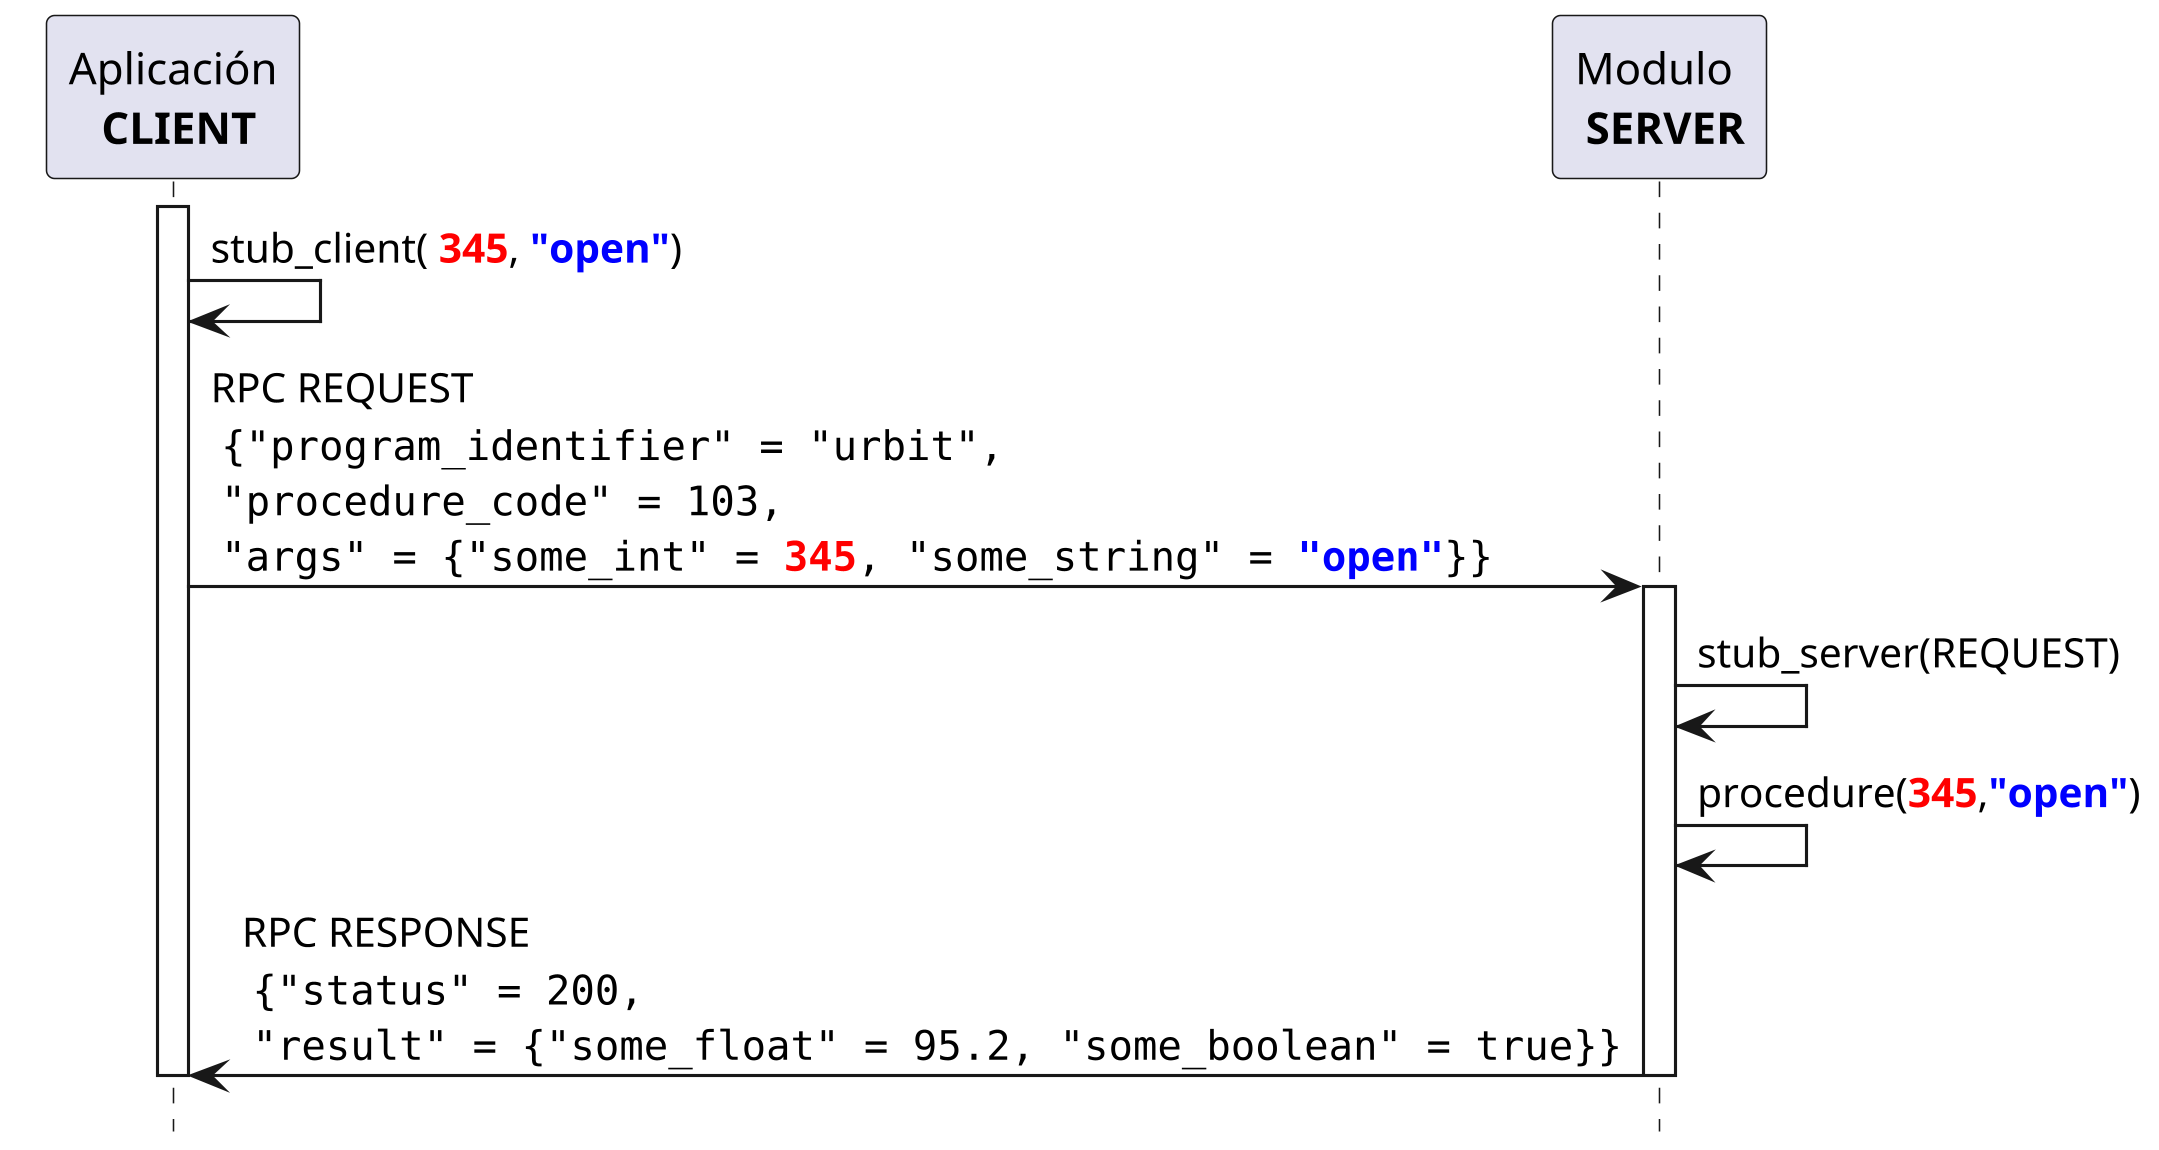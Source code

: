 @startuml SEQ_rpc
skinparam dpi 300
skinparam BoxPadding 10
skinparam ParticipantPadding 10

!pragma teoz true
hide footbox

participant "Aplicación\n <b>CLIENT</b>" as A
participant "Modulo \n <b>SERVER</b>" as M

activate A
A -> A: stub_client( <font color=red>**345**</font>, <font color=blue>**"open"**</font>)

A -> M: RPC REQUEST \n ""{"program_identifier" = "urbit","" \n """procedure_code" = 103,"" \n """args" = {"some_int" = <font color=red>**345**</font>, "some_string" = <font color=blue>**"open"**</font>}}""
activate M

M -> M: stub_server(REQUEST)

M -> M: procedure(<font color=red>**345**</font>,<font color=blue>**"open"**</font>)

'M -[hidden]-> M:

M -> A: RPC RESPONSE \n ""{"status" = 200,"" \n """result" = {"some_float" = 95.2, "some_boolean" = true}}""


deactivate M
deactivate A 

@enduml